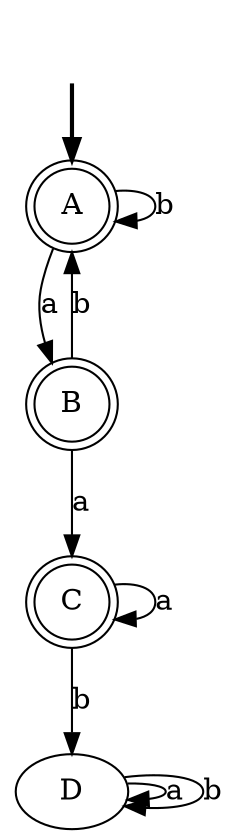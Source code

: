 digraph {
	fake [style=invisible]
	D
	A [root=true shape=doublecircle]
	B [shape=doublecircle]
	C [shape=doublecircle]
	fake -> A [style=bold]
	A -> B [label=a]
	A -> A [label=b]
	B -> C [label=a]
	B -> A [label=b]
	C -> C [label=a]
	C -> D [label=b]
	D -> D [label=a]
	D -> D [label=b]
}
